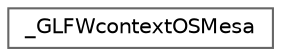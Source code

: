 digraph "Graphical Class Hierarchy"
{
 // LATEX_PDF_SIZE
  bgcolor="transparent";
  edge [fontname=Helvetica,fontsize=10,labelfontname=Helvetica,labelfontsize=10];
  node [fontname=Helvetica,fontsize=10,shape=box,height=0.2,width=0.4];
  rankdir="LR";
  Node0 [id="Node000000",label="_GLFWcontextOSMesa",height=0.2,width=0.4,color="grey40", fillcolor="white", style="filled",URL="$struct___g_l_f_wcontext_o_s_mesa.html",tooltip=" "];
}
